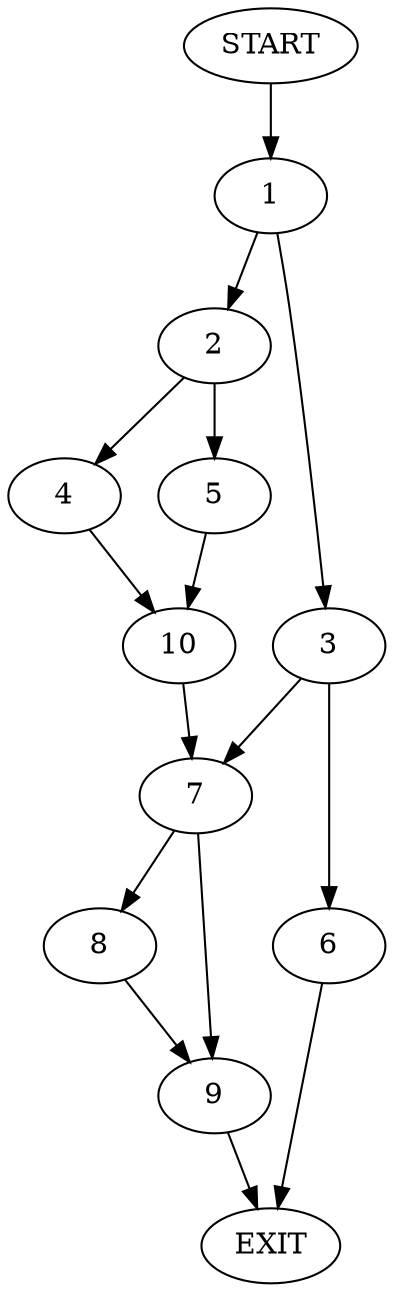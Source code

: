 digraph {
0 [label="START"]
11 [label="EXIT"]
0 -> 1
1 -> 2
1 -> 3
2 -> 4
2 -> 5
3 -> 6
3 -> 7
6 -> 11
7 -> 8
7 -> 9
5 -> 10
4 -> 10
10 -> 7
9 -> 11
8 -> 9
}
